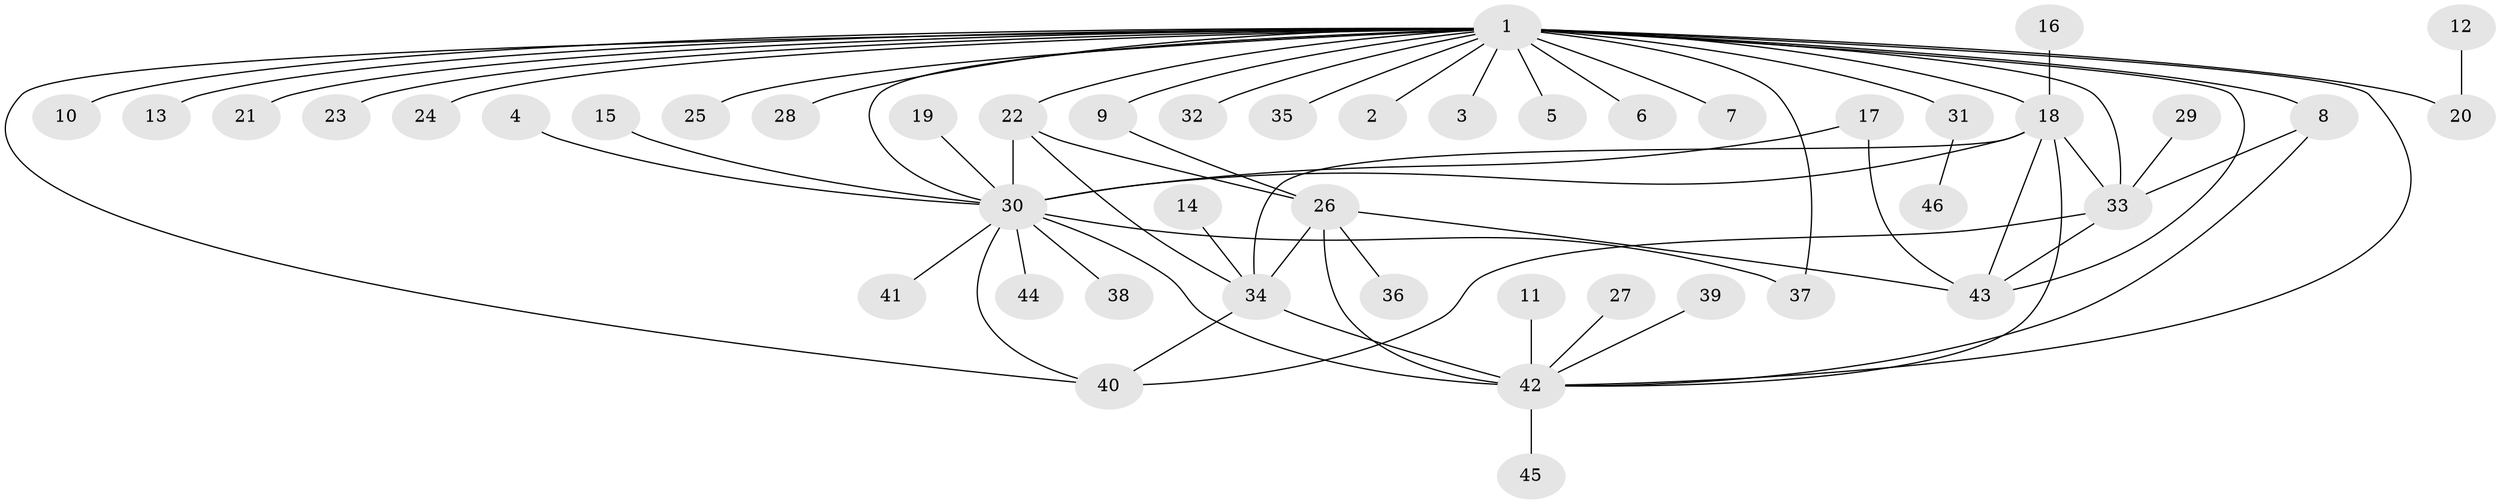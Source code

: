 // original degree distribution, {27: 0.011494252873563218, 3: 0.10344827586206896, 6: 0.011494252873563218, 8: 0.011494252873563218, 7: 0.011494252873563218, 1: 0.5402298850574713, 15: 0.011494252873563218, 2: 0.1724137931034483, 4: 0.05747126436781609, 9: 0.034482758620689655, 5: 0.022988505747126436, 10: 0.011494252873563218}
// Generated by graph-tools (version 1.1) at 2025/26/03/09/25 03:26:05]
// undirected, 46 vertices, 65 edges
graph export_dot {
graph [start="1"]
  node [color=gray90,style=filled];
  1;
  2;
  3;
  4;
  5;
  6;
  7;
  8;
  9;
  10;
  11;
  12;
  13;
  14;
  15;
  16;
  17;
  18;
  19;
  20;
  21;
  22;
  23;
  24;
  25;
  26;
  27;
  28;
  29;
  30;
  31;
  32;
  33;
  34;
  35;
  36;
  37;
  38;
  39;
  40;
  41;
  42;
  43;
  44;
  45;
  46;
  1 -- 2 [weight=1.0];
  1 -- 3 [weight=1.0];
  1 -- 5 [weight=1.0];
  1 -- 6 [weight=1.0];
  1 -- 7 [weight=1.0];
  1 -- 8 [weight=1.0];
  1 -- 9 [weight=1.0];
  1 -- 10 [weight=1.0];
  1 -- 13 [weight=1.0];
  1 -- 18 [weight=2.0];
  1 -- 20 [weight=2.0];
  1 -- 21 [weight=1.0];
  1 -- 22 [weight=2.0];
  1 -- 23 [weight=1.0];
  1 -- 24 [weight=1.0];
  1 -- 25 [weight=1.0];
  1 -- 28 [weight=1.0];
  1 -- 30 [weight=1.0];
  1 -- 31 [weight=1.0];
  1 -- 32 [weight=1.0];
  1 -- 33 [weight=4.0];
  1 -- 35 [weight=1.0];
  1 -- 37 [weight=1.0];
  1 -- 40 [weight=1.0];
  1 -- 42 [weight=1.0];
  1 -- 43 [weight=1.0];
  4 -- 30 [weight=1.0];
  8 -- 33 [weight=1.0];
  8 -- 42 [weight=1.0];
  9 -- 26 [weight=1.0];
  11 -- 42 [weight=1.0];
  12 -- 20 [weight=1.0];
  14 -- 34 [weight=1.0];
  15 -- 30 [weight=1.0];
  16 -- 18 [weight=1.0];
  17 -- 30 [weight=1.0];
  17 -- 43 [weight=1.0];
  18 -- 30 [weight=1.0];
  18 -- 33 [weight=1.0];
  18 -- 34 [weight=1.0];
  18 -- 42 [weight=1.0];
  18 -- 43 [weight=1.0];
  19 -- 30 [weight=1.0];
  22 -- 26 [weight=1.0];
  22 -- 30 [weight=1.0];
  22 -- 34 [weight=1.0];
  26 -- 34 [weight=1.0];
  26 -- 36 [weight=1.0];
  26 -- 42 [weight=2.0];
  26 -- 43 [weight=1.0];
  27 -- 42 [weight=1.0];
  29 -- 33 [weight=1.0];
  30 -- 37 [weight=1.0];
  30 -- 38 [weight=1.0];
  30 -- 40 [weight=1.0];
  30 -- 41 [weight=1.0];
  30 -- 42 [weight=1.0];
  30 -- 44 [weight=1.0];
  31 -- 46 [weight=1.0];
  33 -- 40 [weight=1.0];
  33 -- 43 [weight=1.0];
  34 -- 40 [weight=1.0];
  34 -- 42 [weight=2.0];
  39 -- 42 [weight=1.0];
  42 -- 45 [weight=1.0];
}

